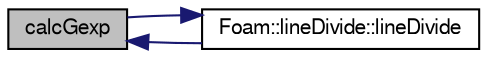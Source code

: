 digraph "calcGexp"
{
  bgcolor="transparent";
  edge [fontname="FreeSans",fontsize="10",labelfontname="FreeSans",labelfontsize="10"];
  node [fontname="FreeSans",fontsize="10",shape=record];
  rankdir="LR";
  Node7312 [label="calcGexp",height=0.2,width=0.4,color="black", fillcolor="grey75", style="filled", fontcolor="black"];
  Node7312 -> Node7313 [dir="back",color="midnightblue",fontsize="10",style="solid",fontname="FreeSans"];
  Node7313 [label="Foam::lineDivide::lineDivide",height=0.2,width=0.4,color="black",URL="$a24742.html#a732e3ab3538a71a264bbe8332b84410f",tooltip="Construct from components. "];
  Node7313 -> Node7312 [dir="back",color="midnightblue",fontsize="10",style="solid",fontname="FreeSans"];
}
